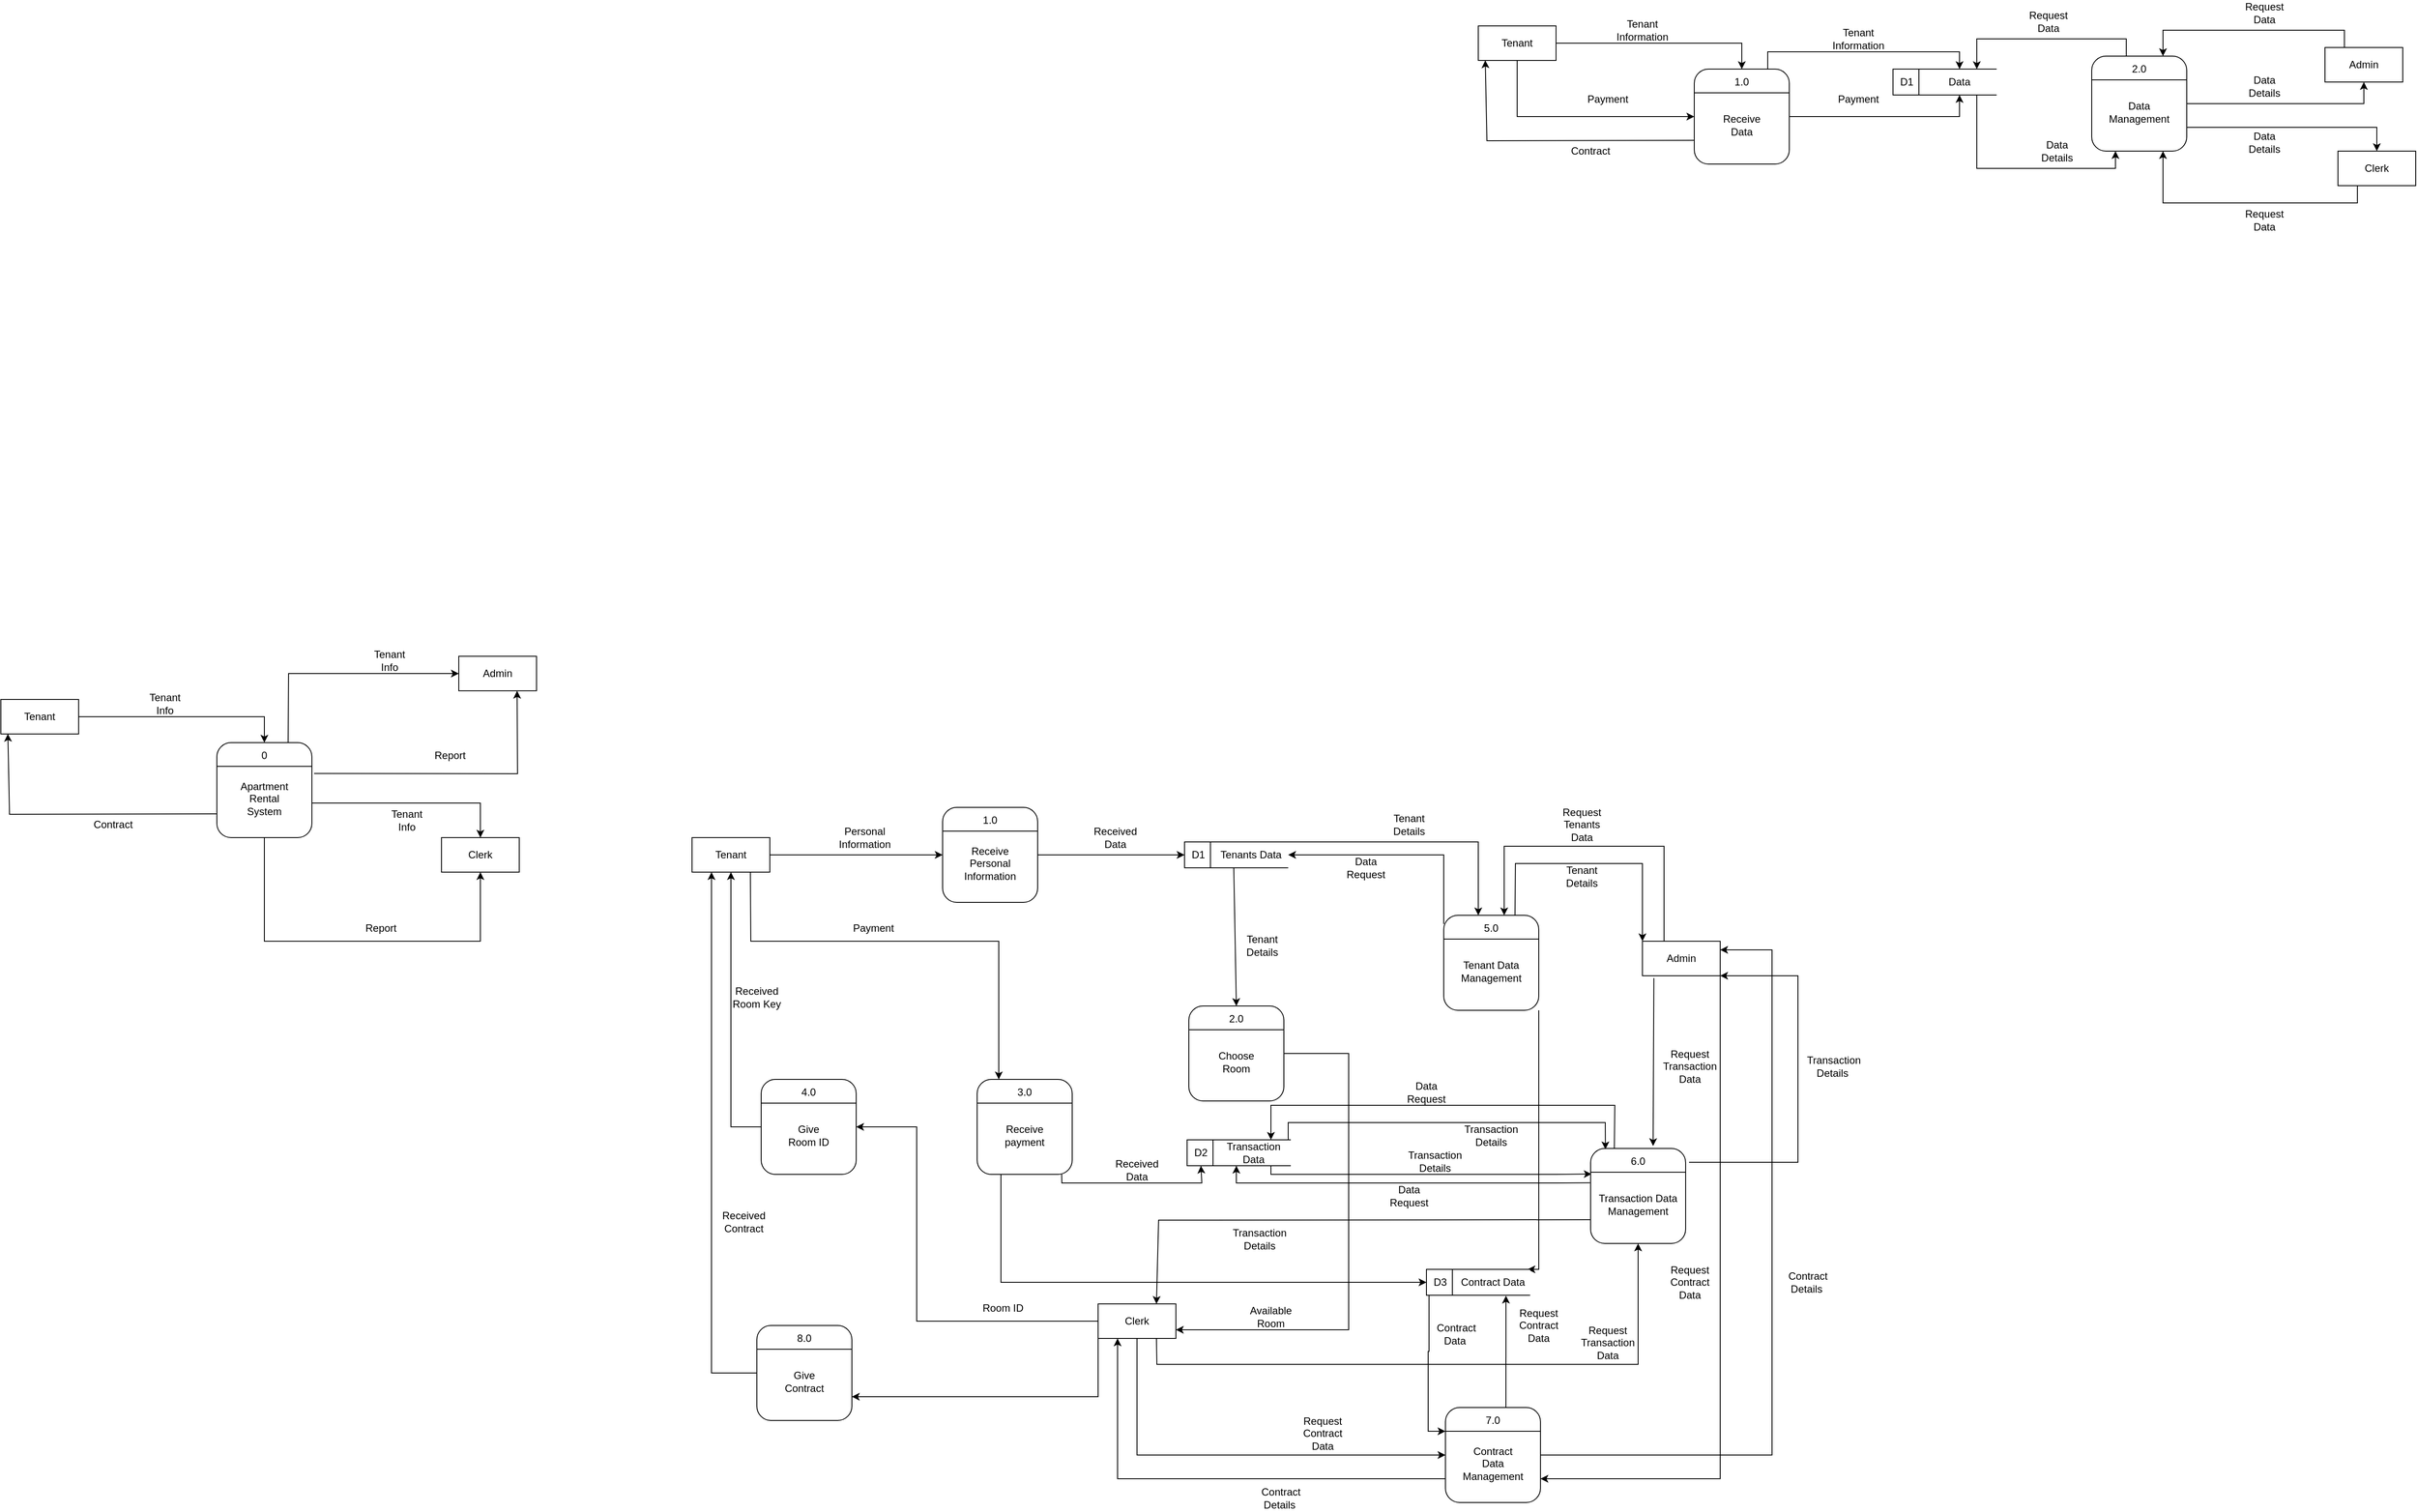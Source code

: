 <mxfile version="24.4.4" type="github">
  <diagram name="Page-1" id="6rtzGgmO1tUjo8vaw5kd">
    <mxGraphModel dx="1173" dy="1713" grid="1" gridSize="10" guides="1" tooltips="1" connect="1" arrows="1" fold="1" page="1" pageScale="1" pageWidth="850" pageHeight="1100" math="0" shadow="0">
      <root>
        <mxCell id="0" />
        <mxCell id="1" parent="0" />
        <mxCell id="6cH2EJembwBuiCUfPoCa-1" value="" style="rounded=1;whiteSpace=wrap;html=1;" parent="1" vertex="1">
          <mxGeometry x="310" y="330" width="110" height="110" as="geometry" />
        </mxCell>
        <mxCell id="6cH2EJembwBuiCUfPoCa-2" value="" style="endArrow=none;html=1;rounded=0;entryX=1;entryY=0.25;entryDx=0;entryDy=0;exitX=0;exitY=0.25;exitDx=0;exitDy=0;" parent="1" source="6cH2EJembwBuiCUfPoCa-1" target="6cH2EJembwBuiCUfPoCa-1" edge="1">
          <mxGeometry width="50" height="50" relative="1" as="geometry">
            <mxPoint x="330" y="390" as="sourcePoint" />
            <mxPoint x="380" y="340" as="targetPoint" />
          </mxGeometry>
        </mxCell>
        <mxCell id="6cH2EJembwBuiCUfPoCa-3" value="0" style="text;html=1;align=center;verticalAlign=middle;whiteSpace=wrap;rounded=0;" parent="1" vertex="1">
          <mxGeometry x="335" y="330" width="60" height="30" as="geometry" />
        </mxCell>
        <mxCell id="6cH2EJembwBuiCUfPoCa-4" value="Apartment Rental System" style="text;html=1;align=center;verticalAlign=middle;whiteSpace=wrap;rounded=0;" parent="1" vertex="1">
          <mxGeometry x="335" y="380" width="60" height="30" as="geometry" />
        </mxCell>
        <mxCell id="6cH2EJembwBuiCUfPoCa-5" value="" style="rounded=0;whiteSpace=wrap;html=1;" parent="1" vertex="1">
          <mxGeometry x="60" y="280" width="90" height="40" as="geometry" />
        </mxCell>
        <mxCell id="6cH2EJembwBuiCUfPoCa-6" value="Tenant" style="text;html=1;align=center;verticalAlign=middle;whiteSpace=wrap;rounded=0;" parent="1" vertex="1">
          <mxGeometry x="75" y="285" width="60" height="30" as="geometry" />
        </mxCell>
        <mxCell id="6cH2EJembwBuiCUfPoCa-8" value="" style="rounded=0;whiteSpace=wrap;html=1;" parent="1" vertex="1">
          <mxGeometry x="570" y="440" width="90" height="40" as="geometry" />
        </mxCell>
        <mxCell id="6cH2EJembwBuiCUfPoCa-9" value="Clerk" style="text;html=1;align=center;verticalAlign=middle;whiteSpace=wrap;rounded=0;" parent="1" vertex="1">
          <mxGeometry x="585" y="445" width="60" height="30" as="geometry" />
        </mxCell>
        <mxCell id="6cH2EJembwBuiCUfPoCa-10" value="" style="endArrow=classic;html=1;rounded=0;entryX=0.5;entryY=0;entryDx=0;entryDy=0;exitX=1;exitY=0.5;exitDx=0;exitDy=0;" parent="1" source="6cH2EJembwBuiCUfPoCa-5" target="6cH2EJembwBuiCUfPoCa-3" edge="1">
          <mxGeometry width="50" height="50" relative="1" as="geometry">
            <mxPoint x="210" y="325" as="sourcePoint" />
            <mxPoint x="260" y="275" as="targetPoint" />
            <Array as="points">
              <mxPoint x="365" y="300" />
            </Array>
          </mxGeometry>
        </mxCell>
        <mxCell id="6cH2EJembwBuiCUfPoCa-11" value="Tenant Info" style="text;html=1;align=center;verticalAlign=middle;whiteSpace=wrap;rounded=0;" parent="1" vertex="1">
          <mxGeometry x="220" y="270" width="60" height="30" as="geometry" />
        </mxCell>
        <mxCell id="6cH2EJembwBuiCUfPoCa-12" value="" style="endArrow=classic;html=1;rounded=0;entryX=0.5;entryY=0;entryDx=0;entryDy=0;exitX=1;exitY=0.5;exitDx=0;exitDy=0;" parent="1" target="6cH2EJembwBuiCUfPoCa-8" edge="1">
          <mxGeometry width="50" height="50" relative="1" as="geometry">
            <mxPoint x="420" y="400" as="sourcePoint" />
            <mxPoint x="635" y="430" as="targetPoint" />
            <Array as="points">
              <mxPoint x="615" y="400" />
            </Array>
          </mxGeometry>
        </mxCell>
        <mxCell id="6cH2EJembwBuiCUfPoCa-13" value="Tenant Info" style="text;html=1;align=center;verticalAlign=middle;whiteSpace=wrap;rounded=0;" parent="1" vertex="1">
          <mxGeometry x="500" y="405" width="60" height="30" as="geometry" />
        </mxCell>
        <mxCell id="6cH2EJembwBuiCUfPoCa-16" value="" style="endArrow=classic;html=1;rounded=0;entryX=0.5;entryY=1;entryDx=0;entryDy=0;exitX=0.5;exitY=1;exitDx=0;exitDy=0;" parent="1" source="6cH2EJembwBuiCUfPoCa-1" target="6cH2EJembwBuiCUfPoCa-8" edge="1">
          <mxGeometry width="50" height="50" relative="1" as="geometry">
            <mxPoint x="410" y="500" as="sourcePoint" />
            <mxPoint x="460" y="450" as="targetPoint" />
            <Array as="points">
              <mxPoint x="365" y="560" />
              <mxPoint x="615" y="560" />
            </Array>
          </mxGeometry>
        </mxCell>
        <mxCell id="6cH2EJembwBuiCUfPoCa-17" value="Report" style="text;html=1;align=center;verticalAlign=middle;whiteSpace=wrap;rounded=0;" parent="1" vertex="1">
          <mxGeometry x="470" y="530" width="60" height="30" as="geometry" />
        </mxCell>
        <mxCell id="6cH2EJembwBuiCUfPoCa-20" value="" style="endArrow=classic;html=1;rounded=0;entryX=0.09;entryY=0.997;entryDx=0;entryDy=0;entryPerimeter=0;exitX=0;exitY=0.75;exitDx=0;exitDy=0;" parent="1" source="6cH2EJembwBuiCUfPoCa-1" target="6cH2EJembwBuiCUfPoCa-5" edge="1">
          <mxGeometry width="50" height="50" relative="1" as="geometry">
            <mxPoint x="225" y="490" as="sourcePoint" />
            <mxPoint x="275" y="440" as="targetPoint" />
            <Array as="points">
              <mxPoint x="70" y="413" />
            </Array>
          </mxGeometry>
        </mxCell>
        <mxCell id="6cH2EJembwBuiCUfPoCa-22" value="" style="rounded=1;whiteSpace=wrap;html=1;" parent="1" vertex="1">
          <mxGeometry x="1150" y="405" width="110" height="110" as="geometry" />
        </mxCell>
        <mxCell id="6cH2EJembwBuiCUfPoCa-23" value="" style="endArrow=none;html=1;rounded=0;entryX=1;entryY=0.25;entryDx=0;entryDy=0;exitX=0;exitY=0.25;exitDx=0;exitDy=0;" parent="1" source="6cH2EJembwBuiCUfPoCa-22" target="6cH2EJembwBuiCUfPoCa-22" edge="1">
          <mxGeometry width="50" height="50" relative="1" as="geometry">
            <mxPoint x="1170" y="465" as="sourcePoint" />
            <mxPoint x="1220" y="415" as="targetPoint" />
          </mxGeometry>
        </mxCell>
        <mxCell id="6cH2EJembwBuiCUfPoCa-24" value="1.0" style="text;html=1;align=center;verticalAlign=middle;whiteSpace=wrap;rounded=0;" parent="1" vertex="1">
          <mxGeometry x="1175" y="405" width="60" height="30" as="geometry" />
        </mxCell>
        <mxCell id="6cH2EJembwBuiCUfPoCa-25" value="Receive Personal Information" style="text;html=1;align=center;verticalAlign=middle;whiteSpace=wrap;rounded=0;" parent="1" vertex="1">
          <mxGeometry x="1175" y="455" width="60" height="30" as="geometry" />
        </mxCell>
        <mxCell id="6cH2EJembwBuiCUfPoCa-26" value="" style="rounded=0;whiteSpace=wrap;html=1;" parent="1" vertex="1">
          <mxGeometry x="860" y="440" width="90" height="40" as="geometry" />
        </mxCell>
        <mxCell id="6cH2EJembwBuiCUfPoCa-27" value="Tenant" style="text;html=1;align=center;verticalAlign=middle;whiteSpace=wrap;rounded=0;" parent="1" vertex="1">
          <mxGeometry x="875" y="445" width="60" height="30" as="geometry" />
        </mxCell>
        <mxCell id="6cH2EJembwBuiCUfPoCa-28" value="" style="endArrow=classic;html=1;rounded=0;exitX=1;exitY=0.5;exitDx=0;exitDy=0;entryX=0;entryY=0.5;entryDx=0;entryDy=0;" parent="1" source="6cH2EJembwBuiCUfPoCa-26" target="6cH2EJembwBuiCUfPoCa-22" edge="1">
          <mxGeometry width="50" height="50" relative="1" as="geometry">
            <mxPoint x="1000" y="500" as="sourcePoint" />
            <mxPoint x="1050" y="450" as="targetPoint" />
            <Array as="points">
              <mxPoint x="1040" y="460" />
            </Array>
          </mxGeometry>
        </mxCell>
        <mxCell id="6cH2EJembwBuiCUfPoCa-29" value="Personal Information" style="text;html=1;align=center;verticalAlign=middle;whiteSpace=wrap;rounded=0;" parent="1" vertex="1">
          <mxGeometry x="1030" y="425" width="60" height="30" as="geometry" />
        </mxCell>
        <mxCell id="6cH2EJembwBuiCUfPoCa-30" value="" style="html=1;dashed=0;whiteSpace=wrap;shape=mxgraph.dfd.dataStoreID;align=left;spacingLeft=3;points=[[0,0],[0.5,0],[1,0],[0,0.5],[1,0.5],[0,1],[0.5,1],[1,1]];" parent="1" vertex="1">
          <mxGeometry x="1430" y="445" width="120" height="30" as="geometry" />
        </mxCell>
        <mxCell id="6cH2EJembwBuiCUfPoCa-31" value="Tenants Data" style="text;html=1;align=center;verticalAlign=middle;whiteSpace=wrap;rounded=0;" parent="1" vertex="1">
          <mxGeometry x="1467" y="445" width="80" height="30" as="geometry" />
        </mxCell>
        <mxCell id="6cH2EJembwBuiCUfPoCa-32" value="D1" style="text;html=1;align=center;verticalAlign=middle;whiteSpace=wrap;rounded=0;" parent="1" vertex="1">
          <mxGeometry x="1433" y="445" width="26" height="30" as="geometry" />
        </mxCell>
        <mxCell id="6cH2EJembwBuiCUfPoCa-35" value="" style="endArrow=classic;html=1;rounded=0;exitX=1;exitY=0.5;exitDx=0;exitDy=0;entryX=0;entryY=0.5;entryDx=0;entryDy=0;" parent="1" source="6cH2EJembwBuiCUfPoCa-22" target="6cH2EJembwBuiCUfPoCa-30" edge="1">
          <mxGeometry width="50" height="50" relative="1" as="geometry">
            <mxPoint x="1275" y="480" as="sourcePoint" />
            <mxPoint x="1325" y="430" as="targetPoint" />
          </mxGeometry>
        </mxCell>
        <mxCell id="6cH2EJembwBuiCUfPoCa-38" value="" style="rounded=1;whiteSpace=wrap;html=1;" parent="1" vertex="1">
          <mxGeometry x="1435" y="635" width="110" height="110" as="geometry" />
        </mxCell>
        <mxCell id="6cH2EJembwBuiCUfPoCa-39" value="" style="endArrow=none;html=1;rounded=0;entryX=1;entryY=0.25;entryDx=0;entryDy=0;exitX=0;exitY=0.25;exitDx=0;exitDy=0;" parent="1" source="6cH2EJembwBuiCUfPoCa-38" target="6cH2EJembwBuiCUfPoCa-38" edge="1">
          <mxGeometry width="50" height="50" relative="1" as="geometry">
            <mxPoint x="1455" y="695" as="sourcePoint" />
            <mxPoint x="1505" y="645" as="targetPoint" />
          </mxGeometry>
        </mxCell>
        <mxCell id="6cH2EJembwBuiCUfPoCa-40" value="2.0" style="text;html=1;align=center;verticalAlign=middle;whiteSpace=wrap;rounded=0;" parent="1" vertex="1">
          <mxGeometry x="1460" y="635" width="60" height="30" as="geometry" />
        </mxCell>
        <mxCell id="6cH2EJembwBuiCUfPoCa-41" value="Choose Room" style="text;html=1;align=center;verticalAlign=middle;whiteSpace=wrap;rounded=0;" parent="1" vertex="1">
          <mxGeometry x="1460" y="685" width="60" height="30" as="geometry" />
        </mxCell>
        <mxCell id="6cH2EJembwBuiCUfPoCa-43" value="" style="endArrow=classic;html=1;rounded=0;entryX=0.5;entryY=0;entryDx=0;entryDy=0;exitX=0.25;exitY=1;exitDx=0;exitDy=0;" parent="1" source="6cH2EJembwBuiCUfPoCa-31" target="6cH2EJembwBuiCUfPoCa-40" edge="1">
          <mxGeometry width="50" height="50" relative="1" as="geometry">
            <mxPoint x="1482" y="550" as="sourcePoint" />
            <mxPoint x="1532" y="500" as="targetPoint" />
          </mxGeometry>
        </mxCell>
        <mxCell id="wVRTZd8b3uKqGKiTQsdw-4" style="edgeStyle=orthogonalEdgeStyle;rounded=0;orthogonalLoop=1;jettySize=auto;html=1;exitX=0.25;exitY=1;exitDx=0;exitDy=0;entryX=0;entryY=0.5;entryDx=0;entryDy=0;" edge="1" parent="1" source="6cH2EJembwBuiCUfPoCa-44" target="wVRTZd8b3uKqGKiTQsdw-1">
          <mxGeometry relative="1" as="geometry" />
        </mxCell>
        <mxCell id="6cH2EJembwBuiCUfPoCa-44" value="" style="rounded=1;whiteSpace=wrap;html=1;" parent="1" vertex="1">
          <mxGeometry x="1190" y="720" width="110" height="110" as="geometry" />
        </mxCell>
        <mxCell id="6cH2EJembwBuiCUfPoCa-45" value="" style="endArrow=none;html=1;rounded=0;entryX=1;entryY=0.25;entryDx=0;entryDy=0;exitX=0;exitY=0.25;exitDx=0;exitDy=0;" parent="1" source="6cH2EJembwBuiCUfPoCa-44" target="6cH2EJembwBuiCUfPoCa-44" edge="1">
          <mxGeometry width="50" height="50" relative="1" as="geometry">
            <mxPoint x="1210" y="780" as="sourcePoint" />
            <mxPoint x="1260" y="730" as="targetPoint" />
          </mxGeometry>
        </mxCell>
        <mxCell id="6cH2EJembwBuiCUfPoCa-46" value="3.0" style="text;html=1;align=center;verticalAlign=middle;whiteSpace=wrap;rounded=0;" parent="1" vertex="1">
          <mxGeometry x="1215" y="720" width="60" height="30" as="geometry" />
        </mxCell>
        <mxCell id="6cH2EJembwBuiCUfPoCa-47" value="Receive payment" style="text;html=1;align=center;verticalAlign=middle;whiteSpace=wrap;rounded=0;" parent="1" vertex="1">
          <mxGeometry x="1215" y="770" width="60" height="30" as="geometry" />
        </mxCell>
        <mxCell id="6cH2EJembwBuiCUfPoCa-48" value="" style="html=1;dashed=0;whiteSpace=wrap;shape=mxgraph.dfd.dataStoreID;align=left;spacingLeft=3;points=[[0,0],[0.5,0],[1,0],[0,0.5],[1,0.5],[0,1],[0.5,1],[1,1]];" parent="1" vertex="1">
          <mxGeometry x="1433" y="790" width="120" height="30" as="geometry" />
        </mxCell>
        <mxCell id="6cH2EJembwBuiCUfPoCa-49" value="Transaction Data" style="text;html=1;align=center;verticalAlign=middle;whiteSpace=wrap;rounded=0;" parent="1" vertex="1">
          <mxGeometry x="1470" y="790" width="80" height="30" as="geometry" />
        </mxCell>
        <mxCell id="6cH2EJembwBuiCUfPoCa-50" value="D2" style="text;html=1;align=center;verticalAlign=middle;whiteSpace=wrap;rounded=0;" parent="1" vertex="1">
          <mxGeometry x="1436" y="790" width="26" height="30" as="geometry" />
        </mxCell>
        <mxCell id="6cH2EJembwBuiCUfPoCa-51" value="" style="endArrow=classic;html=1;rounded=0;entryX=0.5;entryY=1;entryDx=0;entryDy=0;exitX=0.889;exitY=0.998;exitDx=0;exitDy=0;exitPerimeter=0;" parent="1" source="6cH2EJembwBuiCUfPoCa-44" target="6cH2EJembwBuiCUfPoCa-50" edge="1">
          <mxGeometry width="50" height="50" relative="1" as="geometry">
            <mxPoint x="1300" y="790" as="sourcePoint" />
            <mxPoint x="1380" y="780" as="targetPoint" />
            <Array as="points">
              <mxPoint x="1288" y="840" />
              <mxPoint x="1360" y="840" />
              <mxPoint x="1420" y="840" />
              <mxPoint x="1450" y="840" />
            </Array>
          </mxGeometry>
        </mxCell>
        <mxCell id="6cH2EJembwBuiCUfPoCa-53" value="" style="rounded=1;whiteSpace=wrap;html=1;" parent="1" vertex="1">
          <mxGeometry x="940" y="720" width="110" height="110" as="geometry" />
        </mxCell>
        <mxCell id="6cH2EJembwBuiCUfPoCa-54" value="" style="endArrow=none;html=1;rounded=0;entryX=1;entryY=0.25;entryDx=0;entryDy=0;exitX=0;exitY=0.25;exitDx=0;exitDy=0;" parent="1" source="6cH2EJembwBuiCUfPoCa-53" target="6cH2EJembwBuiCUfPoCa-53" edge="1">
          <mxGeometry width="50" height="50" relative="1" as="geometry">
            <mxPoint x="960" y="780" as="sourcePoint" />
            <mxPoint x="1010" y="730" as="targetPoint" />
          </mxGeometry>
        </mxCell>
        <mxCell id="6cH2EJembwBuiCUfPoCa-55" value="4.0" style="text;html=1;align=center;verticalAlign=middle;whiteSpace=wrap;rounded=0;" parent="1" vertex="1">
          <mxGeometry x="965" y="720" width="60" height="30" as="geometry" />
        </mxCell>
        <mxCell id="6cH2EJembwBuiCUfPoCa-56" value="Give Room ID" style="text;html=1;align=center;verticalAlign=middle;whiteSpace=wrap;rounded=0;" parent="1" vertex="1">
          <mxGeometry x="965" y="770" width="60" height="30" as="geometry" />
        </mxCell>
        <mxCell id="6cH2EJembwBuiCUfPoCa-57" value="" style="endArrow=classic;html=1;rounded=0;entryX=1;entryY=0.5;entryDx=0;entryDy=0;exitX=0;exitY=0.5;exitDx=0;exitDy=0;" parent="1" source="h7MDMUsmBhHF7FosyJjk-13" target="6cH2EJembwBuiCUfPoCa-53" edge="1">
          <mxGeometry width="50" height="50" relative="1" as="geometry">
            <mxPoint x="1110" y="820" as="sourcePoint" />
            <mxPoint x="1160" y="770" as="targetPoint" />
            <Array as="points">
              <mxPoint x="1120" y="1000" />
              <mxPoint x="1120" y="775" />
            </Array>
          </mxGeometry>
        </mxCell>
        <mxCell id="h7MDMUsmBhHF7FosyJjk-1" value="Received Data" style="text;html=1;align=center;verticalAlign=middle;whiteSpace=wrap;rounded=0;" parent="1" vertex="1">
          <mxGeometry x="1345" y="810" width="60" height="30" as="geometry" />
        </mxCell>
        <mxCell id="h7MDMUsmBhHF7FosyJjk-2" value="Room ID" style="text;html=1;align=center;verticalAlign=middle;whiteSpace=wrap;rounded=0;" parent="1" vertex="1">
          <mxGeometry x="1190" y="970" width="60" height="30" as="geometry" />
        </mxCell>
        <mxCell id="h7MDMUsmBhHF7FosyJjk-4" value="" style="endArrow=classic;html=1;rounded=0;entryX=0.5;entryY=1;entryDx=0;entryDy=0;exitX=0;exitY=0.5;exitDx=0;exitDy=0;" parent="1" source="6cH2EJembwBuiCUfPoCa-53" target="6cH2EJembwBuiCUfPoCa-26" edge="1">
          <mxGeometry width="50" height="50" relative="1" as="geometry">
            <mxPoint x="1100" y="640" as="sourcePoint" />
            <mxPoint x="1150" y="590" as="targetPoint" />
            <Array as="points">
              <mxPoint x="905" y="775" />
            </Array>
          </mxGeometry>
        </mxCell>
        <mxCell id="h7MDMUsmBhHF7FosyJjk-5" value="Received Room Key" style="text;html=1;align=center;verticalAlign=middle;whiteSpace=wrap;rounded=0;" parent="1" vertex="1">
          <mxGeometry x="905" y="610" width="60" height="30" as="geometry" />
        </mxCell>
        <mxCell id="wVRTZd8b3uKqGKiTQsdw-22" style="edgeStyle=orthogonalEdgeStyle;rounded=0;orthogonalLoop=1;jettySize=auto;html=1;exitX=0.5;exitY=1;exitDx=0;exitDy=0;entryX=0;entryY=0.5;entryDx=0;entryDy=0;" edge="1" parent="1" source="h7MDMUsmBhHF7FosyJjk-13" target="wVRTZd8b3uKqGKiTQsdw-6">
          <mxGeometry relative="1" as="geometry">
            <mxPoint x="1420" y="1092.051" as="targetPoint" />
          </mxGeometry>
        </mxCell>
        <mxCell id="wVRTZd8b3uKqGKiTQsdw-23" style="edgeStyle=orthogonalEdgeStyle;rounded=0;orthogonalLoop=1;jettySize=auto;html=1;exitX=0;exitY=1;exitDx=0;exitDy=0;entryX=1;entryY=0.75;entryDx=0;entryDy=0;" edge="1" parent="1" source="h7MDMUsmBhHF7FosyJjk-13" target="wVRTZd8b3uKqGKiTQsdw-16">
          <mxGeometry relative="1" as="geometry" />
        </mxCell>
        <mxCell id="h7MDMUsmBhHF7FosyJjk-13" value="" style="rounded=0;whiteSpace=wrap;html=1;" parent="1" vertex="1">
          <mxGeometry x="1330" y="980" width="90" height="40" as="geometry" />
        </mxCell>
        <mxCell id="h7MDMUsmBhHF7FosyJjk-14" value="Clerk" style="text;html=1;align=center;verticalAlign=middle;whiteSpace=wrap;rounded=0;" parent="1" vertex="1">
          <mxGeometry x="1345" y="985" width="60" height="30" as="geometry" />
        </mxCell>
        <mxCell id="h7MDMUsmBhHF7FosyJjk-15" value="" style="endArrow=classic;html=1;rounded=0;entryX=0;entryY=0;entryDx=0;entryDy=0;exitX=0.75;exitY=1;exitDx=0;exitDy=0;" parent="1" source="6cH2EJembwBuiCUfPoCa-26" target="6cH2EJembwBuiCUfPoCa-46" edge="1">
          <mxGeometry width="50" height="50" relative="1" as="geometry">
            <mxPoint x="1090" y="610" as="sourcePoint" />
            <mxPoint x="1140" y="560" as="targetPoint" />
            <Array as="points">
              <mxPoint x="928" y="560" />
              <mxPoint x="1215" y="560" />
            </Array>
          </mxGeometry>
        </mxCell>
        <mxCell id="h7MDMUsmBhHF7FosyJjk-16" value="Payment" style="text;html=1;align=center;verticalAlign=middle;whiteSpace=wrap;rounded=0;" parent="1" vertex="1">
          <mxGeometry x="1040" y="530" width="60" height="30" as="geometry" />
        </mxCell>
        <mxCell id="h7MDMUsmBhHF7FosyJjk-19" value="" style="endArrow=classic;html=1;rounded=0;entryX=1;entryY=0.75;entryDx=0;entryDy=0;exitX=1;exitY=0.5;exitDx=0;exitDy=0;" parent="1" source="6cH2EJembwBuiCUfPoCa-38" target="h7MDMUsmBhHF7FosyJjk-13" edge="1">
          <mxGeometry width="50" height="50" relative="1" as="geometry">
            <mxPoint x="1570" y="720" as="sourcePoint" />
            <mxPoint x="1620" y="670" as="targetPoint" />
            <Array as="points">
              <mxPoint x="1620" y="690" />
              <mxPoint x="1620" y="950" />
              <mxPoint x="1620" y="1010" />
            </Array>
          </mxGeometry>
        </mxCell>
        <mxCell id="h7MDMUsmBhHF7FosyJjk-20" value="Available Room" style="text;html=1;align=center;verticalAlign=middle;whiteSpace=wrap;rounded=0;" parent="1" vertex="1">
          <mxGeometry x="1500" y="980" width="60" height="30" as="geometry" />
        </mxCell>
        <mxCell id="h7MDMUsmBhHF7FosyJjk-21" value="" style="rounded=0;whiteSpace=wrap;html=1;" parent="1" vertex="1">
          <mxGeometry x="590" y="230" width="90" height="40" as="geometry" />
        </mxCell>
        <mxCell id="h7MDMUsmBhHF7FosyJjk-22" value="Admin" style="text;html=1;align=center;verticalAlign=middle;whiteSpace=wrap;rounded=0;" parent="1" vertex="1">
          <mxGeometry x="605" y="235" width="60" height="30" as="geometry" />
        </mxCell>
        <mxCell id="h7MDMUsmBhHF7FosyJjk-23" value="" style="endArrow=classic;html=1;rounded=0;exitX=1.023;exitY=0.325;exitDx=0;exitDy=0;exitPerimeter=0;entryX=0.75;entryY=1;entryDx=0;entryDy=0;" parent="1" source="6cH2EJembwBuiCUfPoCa-1" target="h7MDMUsmBhHF7FosyJjk-21" edge="1">
          <mxGeometry width="50" height="50" relative="1" as="geometry">
            <mxPoint x="510" y="360" as="sourcePoint" />
            <mxPoint x="560" y="310" as="targetPoint" />
            <Array as="points">
              <mxPoint x="658" y="366" />
            </Array>
          </mxGeometry>
        </mxCell>
        <mxCell id="h7MDMUsmBhHF7FosyJjk-24" value="Report" style="text;html=1;align=center;verticalAlign=middle;whiteSpace=wrap;rounded=0;" parent="1" vertex="1">
          <mxGeometry x="550" y="330" width="60" height="30" as="geometry" />
        </mxCell>
        <mxCell id="h7MDMUsmBhHF7FosyJjk-25" value="" style="endArrow=classic;html=1;rounded=0;exitX=0.75;exitY=0;exitDx=0;exitDy=0;entryX=0;entryY=0.5;entryDx=0;entryDy=0;" parent="1" source="6cH2EJembwBuiCUfPoCa-1" target="h7MDMUsmBhHF7FosyJjk-21" edge="1">
          <mxGeometry width="50" height="50" relative="1" as="geometry">
            <mxPoint x="440" y="310" as="sourcePoint" />
            <mxPoint x="490" y="260" as="targetPoint" />
            <Array as="points">
              <mxPoint x="393" y="250" />
            </Array>
          </mxGeometry>
        </mxCell>
        <mxCell id="h7MDMUsmBhHF7FosyJjk-26" value="Tenant Info" style="text;html=1;align=center;verticalAlign=middle;whiteSpace=wrap;rounded=0;" parent="1" vertex="1">
          <mxGeometry x="480" y="220" width="60" height="30" as="geometry" />
        </mxCell>
        <mxCell id="wVRTZd8b3uKqGKiTQsdw-13" style="edgeStyle=orthogonalEdgeStyle;rounded=0;orthogonalLoop=1;jettySize=auto;html=1;exitX=1;exitY=1;exitDx=0;exitDy=0;entryX=1;entryY=0.75;entryDx=0;entryDy=0;" edge="1" parent="1" source="h7MDMUsmBhHF7FosyJjk-27" target="wVRTZd8b3uKqGKiTQsdw-6">
          <mxGeometry relative="1" as="geometry" />
        </mxCell>
        <mxCell id="h7MDMUsmBhHF7FosyJjk-27" value="" style="rounded=0;whiteSpace=wrap;html=1;" parent="1" vertex="1">
          <mxGeometry x="1960" y="560" width="90" height="40" as="geometry" />
        </mxCell>
        <mxCell id="h7MDMUsmBhHF7FosyJjk-28" value="Admin" style="text;html=1;align=center;verticalAlign=middle;whiteSpace=wrap;rounded=0;" parent="1" vertex="1">
          <mxGeometry x="1975" y="565" width="60" height="30" as="geometry" />
        </mxCell>
        <mxCell id="wVRTZd8b3uKqGKiTQsdw-5" style="edgeStyle=orthogonalEdgeStyle;rounded=0;orthogonalLoop=1;jettySize=auto;html=1;exitX=1;exitY=1;exitDx=0;exitDy=0;entryX=1;entryY=0;entryDx=0;entryDy=0;" edge="1" parent="1" source="h7MDMUsmBhHF7FosyJjk-33" target="wVRTZd8b3uKqGKiTQsdw-2">
          <mxGeometry relative="1" as="geometry">
            <Array as="points">
              <mxPoint x="1840" y="940" />
            </Array>
          </mxGeometry>
        </mxCell>
        <mxCell id="h7MDMUsmBhHF7FosyJjk-33" value="" style="rounded=1;whiteSpace=wrap;html=1;" parent="1" vertex="1">
          <mxGeometry x="1730" y="530" width="110" height="110" as="geometry" />
        </mxCell>
        <mxCell id="h7MDMUsmBhHF7FosyJjk-34" value="" style="endArrow=none;html=1;rounded=0;entryX=1;entryY=0.25;entryDx=0;entryDy=0;exitX=0;exitY=0.25;exitDx=0;exitDy=0;elbow=vertical;" parent="1" source="h7MDMUsmBhHF7FosyJjk-33" target="h7MDMUsmBhHF7FosyJjk-33" edge="1">
          <mxGeometry width="50" height="50" relative="1" as="geometry">
            <mxPoint x="1750" y="590" as="sourcePoint" />
            <mxPoint x="1800" y="540" as="targetPoint" />
          </mxGeometry>
        </mxCell>
        <mxCell id="h7MDMUsmBhHF7FosyJjk-35" value="5.0" style="text;html=1;align=center;verticalAlign=middle;whiteSpace=wrap;rounded=0;" parent="1" vertex="1">
          <mxGeometry x="1755" y="530" width="60" height="30" as="geometry" />
        </mxCell>
        <mxCell id="h7MDMUsmBhHF7FosyJjk-36" value="Tenant Data Management" style="text;html=1;align=center;verticalAlign=middle;whiteSpace=wrap;rounded=0;" parent="1" vertex="1">
          <mxGeometry x="1755" y="580" width="60" height="30" as="geometry" />
        </mxCell>
        <mxCell id="h7MDMUsmBhHF7FosyJjk-38" value="Received&lt;div&gt;Data&lt;/div&gt;" style="text;html=1;align=center;verticalAlign=middle;whiteSpace=wrap;rounded=0;" parent="1" vertex="1">
          <mxGeometry x="1320" y="425" width="60" height="30" as="geometry" />
        </mxCell>
        <mxCell id="h7MDMUsmBhHF7FosyJjk-39" value="" style="endArrow=classic;html=1;rounded=0;entryX=0.789;entryY=-0.094;entryDx=0;entryDy=0;exitX=0.147;exitY=1.069;exitDx=0;exitDy=0;exitPerimeter=0;entryPerimeter=0;" parent="1" source="h7MDMUsmBhHF7FosyJjk-27" target="h7MDMUsmBhHF7FosyJjk-59" edge="1">
          <mxGeometry width="50" height="50" relative="1" as="geometry">
            <mxPoint x="1440" y="360" as="sourcePoint" />
            <mxPoint x="1490" y="310" as="targetPoint" />
          </mxGeometry>
        </mxCell>
        <mxCell id="h7MDMUsmBhHF7FosyJjk-41" value="Request Transaction Data" style="text;html=1;align=center;verticalAlign=middle;whiteSpace=wrap;rounded=0;" parent="1" vertex="1">
          <mxGeometry x="1985" y="690" width="60" height="30" as="geometry" />
        </mxCell>
        <mxCell id="h7MDMUsmBhHF7FosyJjk-42" value="" style="endArrow=classic;html=1;rounded=0;entryX=0.011;entryY=0.269;entryDx=0;entryDy=0;exitX=0.75;exitY=1;exitDx=0;exitDy=0;entryPerimeter=0;" parent="1" source="6cH2EJembwBuiCUfPoCa-49" target="h7MDMUsmBhHF7FosyJjk-57" edge="1">
          <mxGeometry width="50" height="50" relative="1" as="geometry">
            <mxPoint x="1730" y="830" as="sourcePoint" />
            <mxPoint x="1780" y="780" as="targetPoint" />
            <Array as="points">
              <mxPoint x="1530" y="830" />
              <mxPoint x="1820" y="830" />
              <mxPoint x="1860" y="830" />
            </Array>
          </mxGeometry>
        </mxCell>
        <mxCell id="h7MDMUsmBhHF7FosyJjk-43" value="Transaction Details" style="text;html=1;align=center;verticalAlign=middle;whiteSpace=wrap;rounded=0;" parent="1" vertex="1">
          <mxGeometry x="1690" y="800" width="60" height="30" as="geometry" />
        </mxCell>
        <mxCell id="h7MDMUsmBhHF7FosyJjk-45" value="Data Request" style="text;html=1;align=center;verticalAlign=middle;whiteSpace=wrap;rounded=0;" parent="1" vertex="1">
          <mxGeometry x="1660" y="840" width="60" height="30" as="geometry" />
        </mxCell>
        <mxCell id="h7MDMUsmBhHF7FosyJjk-46" value="" style="endArrow=classic;html=1;rounded=0;exitX=1;exitY=0;exitDx=0;exitDy=0;entryX=0.25;entryY=0;entryDx=0;entryDy=0;" parent="1" source="6cH2EJembwBuiCUfPoCa-31" target="h7MDMUsmBhHF7FosyJjk-35" edge="1">
          <mxGeometry width="50" height="50" relative="1" as="geometry">
            <mxPoint x="1630" y="470" as="sourcePoint" />
            <mxPoint x="1680" y="420" as="targetPoint" />
            <Array as="points">
              <mxPoint x="1770" y="445" />
            </Array>
          </mxGeometry>
        </mxCell>
        <mxCell id="h7MDMUsmBhHF7FosyJjk-47" value="" style="endArrow=classic;html=1;rounded=0;entryX=1;entryY=0.5;entryDx=0;entryDy=0;" parent="1" target="6cH2EJembwBuiCUfPoCa-30" edge="1">
          <mxGeometry width="50" height="50" relative="1" as="geometry">
            <mxPoint x="1730" y="540" as="sourcePoint" />
            <mxPoint x="1710" y="540" as="targetPoint" />
            <Array as="points">
              <mxPoint x="1730" y="460" />
            </Array>
          </mxGeometry>
        </mxCell>
        <mxCell id="h7MDMUsmBhHF7FosyJjk-48" value="" style="endArrow=classic;html=1;rounded=0;entryX=0.75;entryY=0;entryDx=0;entryDy=0;" parent="1" target="h7MDMUsmBhHF7FosyJjk-35" edge="1">
          <mxGeometry width="50" height="50" relative="1" as="geometry">
            <mxPoint x="1985" y="560" as="sourcePoint" />
            <mxPoint x="2035" y="510" as="targetPoint" />
            <Array as="points">
              <mxPoint x="1985" y="450" />
              <mxPoint x="1800" y="450" />
            </Array>
          </mxGeometry>
        </mxCell>
        <mxCell id="h7MDMUsmBhHF7FosyJjk-49" value="Request Tenants Data" style="text;html=1;align=center;verticalAlign=middle;whiteSpace=wrap;rounded=0;" parent="1" vertex="1">
          <mxGeometry x="1860" y="410" width="60" height="30" as="geometry" />
        </mxCell>
        <mxCell id="h7MDMUsmBhHF7FosyJjk-50" value="" style="endArrow=classic;html=1;rounded=0;exitX=0.75;exitY=0;exitDx=0;exitDy=0;entryX=0;entryY=0;entryDx=0;entryDy=0;" parent="1" source="h7MDMUsmBhHF7FosyJjk-33" target="h7MDMUsmBhHF7FosyJjk-27" edge="1">
          <mxGeometry width="50" height="50" relative="1" as="geometry">
            <mxPoint x="1880" y="520" as="sourcePoint" />
            <mxPoint x="1930" y="470" as="targetPoint" />
            <Array as="points">
              <mxPoint x="1813" y="470" />
              <mxPoint x="1960" y="470" />
            </Array>
          </mxGeometry>
        </mxCell>
        <mxCell id="h7MDMUsmBhHF7FosyJjk-51" value="Tenant Details" style="text;html=1;align=center;verticalAlign=middle;whiteSpace=wrap;rounded=0;" parent="1" vertex="1">
          <mxGeometry x="1860" y="470" width="60" height="30" as="geometry" />
        </mxCell>
        <mxCell id="h7MDMUsmBhHF7FosyJjk-52" value="Tenant Details" style="text;html=1;align=center;verticalAlign=middle;whiteSpace=wrap;rounded=0;" parent="1" vertex="1">
          <mxGeometry x="1660" y="410" width="60" height="30" as="geometry" />
        </mxCell>
        <mxCell id="h7MDMUsmBhHF7FosyJjk-53" value="Data Request" style="text;html=1;align=center;verticalAlign=middle;whiteSpace=wrap;rounded=0;" parent="1" vertex="1">
          <mxGeometry x="1610" y="460" width="60" height="30" as="geometry" />
        </mxCell>
        <mxCell id="h7MDMUsmBhHF7FosyJjk-55" value="" style="endArrow=classic;html=1;rounded=0;exitX=0.75;exitY=1;exitDx=0;exitDy=0;entryX=0.5;entryY=1;entryDx=0;entryDy=0;" parent="1" source="h7MDMUsmBhHF7FosyJjk-13" target="h7MDMUsmBhHF7FosyJjk-57" edge="1">
          <mxGeometry width="50" height="50" relative="1" as="geometry">
            <mxPoint x="1620" y="1065" as="sourcePoint" />
            <mxPoint x="1670" y="1015" as="targetPoint" />
            <Array as="points">
              <mxPoint x="1398" y="1050" />
              <mxPoint x="1955" y="1050" />
            </Array>
          </mxGeometry>
        </mxCell>
        <mxCell id="h7MDMUsmBhHF7FosyJjk-56" value="Request Transaction Data" style="text;html=1;align=center;verticalAlign=middle;whiteSpace=wrap;rounded=0;" parent="1" vertex="1">
          <mxGeometry x="1890" y="1010" width="60" height="30" as="geometry" />
        </mxCell>
        <mxCell id="h7MDMUsmBhHF7FosyJjk-57" value="" style="rounded=1;whiteSpace=wrap;html=1;" parent="1" vertex="1">
          <mxGeometry x="1900" y="800" width="110" height="110" as="geometry" />
        </mxCell>
        <mxCell id="h7MDMUsmBhHF7FosyJjk-58" value="" style="endArrow=none;html=1;rounded=0;entryX=1;entryY=0.25;entryDx=0;entryDy=0;exitX=0;exitY=0.25;exitDx=0;exitDy=0;elbow=vertical;" parent="1" source="h7MDMUsmBhHF7FosyJjk-57" target="h7MDMUsmBhHF7FosyJjk-57" edge="1">
          <mxGeometry width="50" height="50" relative="1" as="geometry">
            <mxPoint x="1920" y="860" as="sourcePoint" />
            <mxPoint x="1970" y="810" as="targetPoint" />
          </mxGeometry>
        </mxCell>
        <mxCell id="h7MDMUsmBhHF7FosyJjk-59" value="6.0" style="text;html=1;align=center;verticalAlign=middle;whiteSpace=wrap;rounded=0;" parent="1" vertex="1">
          <mxGeometry x="1925" y="800" width="60" height="30" as="geometry" />
        </mxCell>
        <mxCell id="h7MDMUsmBhHF7FosyJjk-60" value="Transaction&lt;span style=&quot;background-color: initial;&quot;&gt;&amp;nbsp;Data Management&lt;/span&gt;" style="text;html=1;align=center;verticalAlign=middle;whiteSpace=wrap;rounded=0;" parent="1" vertex="1">
          <mxGeometry x="1925" y="850" width="60" height="30" as="geometry" />
        </mxCell>
        <mxCell id="h7MDMUsmBhHF7FosyJjk-61" value="" style="endArrow=classic;html=1;rounded=0;exitX=-0.006;exitY=0.361;exitDx=0;exitDy=0;entryX=0.25;entryY=1;entryDx=0;entryDy=0;exitPerimeter=0;" parent="1" source="h7MDMUsmBhHF7FosyJjk-57" target="6cH2EJembwBuiCUfPoCa-49" edge="1">
          <mxGeometry width="50" height="50" relative="1" as="geometry">
            <mxPoint x="1830" y="840" as="sourcePoint" />
            <mxPoint x="1880" y="790" as="targetPoint" />
            <Array as="points">
              <mxPoint x="1860" y="840" />
              <mxPoint x="1810" y="840" />
              <mxPoint x="1490" y="840" />
            </Array>
          </mxGeometry>
        </mxCell>
        <mxCell id="h7MDMUsmBhHF7FosyJjk-62" value="" style="endArrow=classic;html=1;rounded=0;exitX=0;exitY=0.75;exitDx=0;exitDy=0;entryX=0.75;entryY=0;entryDx=0;entryDy=0;" parent="1" source="h7MDMUsmBhHF7FosyJjk-57" target="h7MDMUsmBhHF7FosyJjk-13" edge="1">
          <mxGeometry width="50" height="50" relative="1" as="geometry">
            <mxPoint x="1760" y="960" as="sourcePoint" />
            <mxPoint x="1810" y="910" as="targetPoint" />
            <Array as="points">
              <mxPoint x="1400" y="883" />
            </Array>
          </mxGeometry>
        </mxCell>
        <mxCell id="h7MDMUsmBhHF7FosyJjk-63" value="Transaction Details" style="text;html=1;align=center;verticalAlign=middle;whiteSpace=wrap;rounded=0;" parent="1" vertex="1">
          <mxGeometry x="1487" y="890" width="60" height="30" as="geometry" />
        </mxCell>
        <mxCell id="h7MDMUsmBhHF7FosyJjk-65" value="Tenant Details" style="text;html=1;align=center;verticalAlign=middle;whiteSpace=wrap;rounded=0;" parent="1" vertex="1">
          <mxGeometry x="1490" y="550" width="60" height="30" as="geometry" />
        </mxCell>
        <mxCell id="h7MDMUsmBhHF7FosyJjk-66" value="" style="endArrow=classic;html=1;rounded=0;exitX=0.25;exitY=0;exitDx=0;exitDy=0;entryX=0.75;entryY=0;entryDx=0;entryDy=0;" parent="1" source="h7MDMUsmBhHF7FosyJjk-57" target="6cH2EJembwBuiCUfPoCa-49" edge="1">
          <mxGeometry width="50" height="50" relative="1" as="geometry">
            <mxPoint x="1810" y="760" as="sourcePoint" />
            <mxPoint x="1860" y="710" as="targetPoint" />
            <Array as="points">
              <mxPoint x="1928" y="750" />
              <mxPoint x="1740" y="750" />
              <mxPoint x="1530" y="750" />
            </Array>
          </mxGeometry>
        </mxCell>
        <mxCell id="h7MDMUsmBhHF7FosyJjk-67" value="" style="endArrow=classic;html=1;rounded=0;entryX=0.156;entryY=0.009;entryDx=0;entryDy=0;entryPerimeter=0;" parent="1" target="h7MDMUsmBhHF7FosyJjk-57" edge="1">
          <mxGeometry width="50" height="50" relative="1" as="geometry">
            <mxPoint x="1550" y="790" as="sourcePoint" />
            <mxPoint x="1690" y="770" as="targetPoint" />
            <Array as="points">
              <mxPoint x="1550" y="770" />
              <mxPoint x="1740" y="770" />
              <mxPoint x="1917" y="770" />
            </Array>
          </mxGeometry>
        </mxCell>
        <mxCell id="h7MDMUsmBhHF7FosyJjk-68" value="Transaction Details" style="text;html=1;align=center;verticalAlign=middle;whiteSpace=wrap;rounded=0;" parent="1" vertex="1">
          <mxGeometry x="1755" y="770" width="60" height="30" as="geometry" />
        </mxCell>
        <mxCell id="h7MDMUsmBhHF7FosyJjk-69" value="Data Request" style="text;html=1;align=center;verticalAlign=middle;whiteSpace=wrap;rounded=0;" parent="1" vertex="1">
          <mxGeometry x="1680" y="720" width="60" height="30" as="geometry" />
        </mxCell>
        <mxCell id="h7MDMUsmBhHF7FosyJjk-70" value="" style="endArrow=classic;html=1;rounded=0;exitX=1.036;exitY=0.145;exitDx=0;exitDy=0;exitPerimeter=0;entryX=1;entryY=1;entryDx=0;entryDy=0;" parent="1" source="h7MDMUsmBhHF7FosyJjk-57" target="h7MDMUsmBhHF7FosyJjk-27" edge="1">
          <mxGeometry width="50" height="50" relative="1" as="geometry">
            <mxPoint x="2020" y="820" as="sourcePoint" />
            <mxPoint x="2070" y="770" as="targetPoint" />
            <Array as="points">
              <mxPoint x="2140" y="816" />
              <mxPoint x="2140" y="600" />
            </Array>
          </mxGeometry>
        </mxCell>
        <mxCell id="h7MDMUsmBhHF7FosyJjk-71" value="&amp;nbsp;Transaction Details" style="text;html=1;align=center;verticalAlign=middle;whiteSpace=wrap;rounded=0;" parent="1" vertex="1">
          <mxGeometry x="2150" y="690" width="60" height="30" as="geometry" />
        </mxCell>
        <mxCell id="4e2gUxDdzSECsZZgOMCz-1" value="Contract" style="text;html=1;align=center;verticalAlign=middle;whiteSpace=wrap;rounded=0;" parent="1" vertex="1">
          <mxGeometry x="160" y="410" width="60" height="30" as="geometry" />
        </mxCell>
        <mxCell id="TQyuMKuqTXw4molBqrMz-18" style="edgeStyle=orthogonalEdgeStyle;rounded=0;orthogonalLoop=1;jettySize=auto;html=1;exitX=1;exitY=0.5;exitDx=0;exitDy=0;entryX=0.5;entryY=1;entryDx=0;entryDy=0;" parent="1" source="n6epQvfCZrlHDmrXREpo-5" target="n6epQvfCZrlHDmrXREpo-31" edge="1">
          <mxGeometry relative="1" as="geometry" />
        </mxCell>
        <mxCell id="n6epQvfCZrlHDmrXREpo-5" value="" style="rounded=1;whiteSpace=wrap;html=1;" parent="1" vertex="1">
          <mxGeometry x="2020" y="-450" width="110" height="110" as="geometry" />
        </mxCell>
        <mxCell id="n6epQvfCZrlHDmrXREpo-6" value="" style="endArrow=none;html=1;rounded=0;entryX=1;entryY=0.25;entryDx=0;entryDy=0;exitX=0;exitY=0.25;exitDx=0;exitDy=0;" parent="1" source="n6epQvfCZrlHDmrXREpo-5" target="n6epQvfCZrlHDmrXREpo-5" edge="1">
          <mxGeometry width="50" height="50" relative="1" as="geometry">
            <mxPoint x="2040" y="-390" as="sourcePoint" />
            <mxPoint x="2090" y="-440" as="targetPoint" />
          </mxGeometry>
        </mxCell>
        <mxCell id="TQyuMKuqTXw4molBqrMz-19" style="edgeStyle=orthogonalEdgeStyle;rounded=0;orthogonalLoop=1;jettySize=auto;html=1;exitX=1;exitY=0;exitDx=0;exitDy=0;entryX=0.5;entryY=0;entryDx=0;entryDy=0;" parent="1" source="n6epQvfCZrlHDmrXREpo-7" target="n6epQvfCZrlHDmrXREpo-31" edge="1">
          <mxGeometry relative="1" as="geometry" />
        </mxCell>
        <mxCell id="n6epQvfCZrlHDmrXREpo-7" value="1.0" style="text;html=1;align=center;verticalAlign=middle;whiteSpace=wrap;rounded=0;" parent="1" vertex="1">
          <mxGeometry x="2045" y="-450" width="60" height="30" as="geometry" />
        </mxCell>
        <mxCell id="n6epQvfCZrlHDmrXREpo-8" value="Receive Data" style="text;html=1;align=center;verticalAlign=middle;whiteSpace=wrap;rounded=0;" parent="1" vertex="1">
          <mxGeometry x="2045" y="-400" width="60" height="30" as="geometry" />
        </mxCell>
        <mxCell id="TQyuMKuqTXw4molBqrMz-6" style="edgeStyle=orthogonalEdgeStyle;rounded=0;orthogonalLoop=1;jettySize=auto;html=1;exitX=0.5;exitY=1;exitDx=0;exitDy=0;entryX=0;entryY=0.5;entryDx=0;entryDy=0;" parent="1" source="n6epQvfCZrlHDmrXREpo-9" target="n6epQvfCZrlHDmrXREpo-5" edge="1">
          <mxGeometry relative="1" as="geometry" />
        </mxCell>
        <mxCell id="n6epQvfCZrlHDmrXREpo-9" value="" style="rounded=0;whiteSpace=wrap;html=1;" parent="1" vertex="1">
          <mxGeometry x="1770" y="-500" width="90" height="40" as="geometry" />
        </mxCell>
        <mxCell id="n6epQvfCZrlHDmrXREpo-10" value="Tenant" style="text;html=1;align=center;verticalAlign=middle;whiteSpace=wrap;rounded=0;" parent="1" vertex="1">
          <mxGeometry x="1785" y="-495" width="60" height="30" as="geometry" />
        </mxCell>
        <mxCell id="TQyuMKuqTXw4molBqrMz-30" style="edgeStyle=orthogonalEdgeStyle;rounded=0;orthogonalLoop=1;jettySize=auto;html=1;exitX=0.25;exitY=1;exitDx=0;exitDy=0;entryX=0.75;entryY=1;entryDx=0;entryDy=0;" parent="1" source="n6epQvfCZrlHDmrXREpo-11" target="TQyuMKuqTXw4molBqrMz-1" edge="1">
          <mxGeometry relative="1" as="geometry" />
        </mxCell>
        <mxCell id="n6epQvfCZrlHDmrXREpo-11" value="" style="rounded=0;whiteSpace=wrap;html=1;" parent="1" vertex="1">
          <mxGeometry x="2765" y="-355" width="90" height="40" as="geometry" />
        </mxCell>
        <mxCell id="n6epQvfCZrlHDmrXREpo-12" value="Clerk" style="text;html=1;align=center;verticalAlign=middle;whiteSpace=wrap;rounded=0;" parent="1" vertex="1">
          <mxGeometry x="2780" y="-350" width="60" height="30" as="geometry" />
        </mxCell>
        <mxCell id="n6epQvfCZrlHDmrXREpo-13" value="" style="endArrow=classic;html=1;rounded=0;entryX=0.5;entryY=0;entryDx=0;entryDy=0;exitX=1;exitY=0.5;exitDx=0;exitDy=0;" parent="1" source="n6epQvfCZrlHDmrXREpo-9" target="n6epQvfCZrlHDmrXREpo-7" edge="1">
          <mxGeometry width="50" height="50" relative="1" as="geometry">
            <mxPoint x="1920" y="-455" as="sourcePoint" />
            <mxPoint x="1970" y="-505" as="targetPoint" />
            <Array as="points">
              <mxPoint x="2075" y="-480" />
            </Array>
          </mxGeometry>
        </mxCell>
        <mxCell id="n6epQvfCZrlHDmrXREpo-14" value="Tenant Information" style="text;html=1;align=center;verticalAlign=middle;whiteSpace=wrap;rounded=0;" parent="1" vertex="1">
          <mxGeometry x="1930" y="-510" width="60" height="30" as="geometry" />
        </mxCell>
        <mxCell id="n6epQvfCZrlHDmrXREpo-19" value="" style="endArrow=classic;html=1;rounded=0;entryX=0.09;entryY=0.997;entryDx=0;entryDy=0;entryPerimeter=0;exitX=0;exitY=0.75;exitDx=0;exitDy=0;" parent="1" source="n6epQvfCZrlHDmrXREpo-5" target="n6epQvfCZrlHDmrXREpo-9" edge="1">
          <mxGeometry width="50" height="50" relative="1" as="geometry">
            <mxPoint x="1935" y="-290" as="sourcePoint" />
            <mxPoint x="1985" y="-340" as="targetPoint" />
            <Array as="points">
              <mxPoint x="1780" y="-367" />
            </Array>
          </mxGeometry>
        </mxCell>
        <mxCell id="TQyuMKuqTXw4molBqrMz-33" style="edgeStyle=orthogonalEdgeStyle;rounded=0;orthogonalLoop=1;jettySize=auto;html=1;exitX=0.25;exitY=0;exitDx=0;exitDy=0;entryX=0.75;entryY=0;entryDx=0;entryDy=0;" parent="1" source="n6epQvfCZrlHDmrXREpo-20" target="TQyuMKuqTXw4molBqrMz-1" edge="1">
          <mxGeometry relative="1" as="geometry" />
        </mxCell>
        <mxCell id="n6epQvfCZrlHDmrXREpo-20" value="" style="rounded=0;whiteSpace=wrap;html=1;" parent="1" vertex="1">
          <mxGeometry x="2750" y="-475" width="90" height="40" as="geometry" />
        </mxCell>
        <mxCell id="n6epQvfCZrlHDmrXREpo-21" value="Admin" style="text;html=1;align=center;verticalAlign=middle;whiteSpace=wrap;rounded=0;" parent="1" vertex="1">
          <mxGeometry x="2765" y="-470" width="60" height="30" as="geometry" />
        </mxCell>
        <mxCell id="n6epQvfCZrlHDmrXREpo-23" value="Request Data" style="text;html=1;align=center;verticalAlign=middle;whiteSpace=wrap;rounded=0;" parent="1" vertex="1">
          <mxGeometry x="2400" y="-520" width="60" height="30" as="geometry" />
        </mxCell>
        <mxCell id="n6epQvfCZrlHDmrXREpo-25" value="Tenant Information" style="text;html=1;align=center;verticalAlign=middle;whiteSpace=wrap;rounded=0;" parent="1" vertex="1">
          <mxGeometry x="2180" y="-500" width="60" height="30" as="geometry" />
        </mxCell>
        <mxCell id="n6epQvfCZrlHDmrXREpo-26" value="Contract" style="text;html=1;align=center;verticalAlign=middle;whiteSpace=wrap;rounded=0;" parent="1" vertex="1">
          <mxGeometry x="1870" y="-370" width="60" height="30" as="geometry" />
        </mxCell>
        <mxCell id="n6epQvfCZrlHDmrXREpo-30" value="" style="html=1;dashed=0;whiteSpace=wrap;shape=mxgraph.dfd.dataStoreID;align=left;spacingLeft=3;points=[[0,0],[0.5,0],[1,0],[0,0.5],[1,0.5],[0,1],[0.5,1],[1,1]];" parent="1" vertex="1">
          <mxGeometry x="2250" y="-450" width="120" height="30" as="geometry" />
        </mxCell>
        <mxCell id="TQyuMKuqTXw4molBqrMz-21" style="edgeStyle=orthogonalEdgeStyle;rounded=0;orthogonalLoop=1;jettySize=auto;html=1;exitX=0.75;exitY=1;exitDx=0;exitDy=0;entryX=0.25;entryY=1;entryDx=0;entryDy=0;" parent="1" source="n6epQvfCZrlHDmrXREpo-31" target="TQyuMKuqTXw4molBqrMz-1" edge="1">
          <mxGeometry relative="1" as="geometry" />
        </mxCell>
        <mxCell id="n6epQvfCZrlHDmrXREpo-31" value="Data" style="text;html=1;align=center;verticalAlign=middle;whiteSpace=wrap;rounded=0;" parent="1" vertex="1">
          <mxGeometry x="2287" y="-450" width="80" height="30" as="geometry" />
        </mxCell>
        <mxCell id="n6epQvfCZrlHDmrXREpo-32" value="D1" style="text;html=1;align=center;verticalAlign=middle;whiteSpace=wrap;rounded=0;" parent="1" vertex="1">
          <mxGeometry x="2253" y="-450" width="26" height="30" as="geometry" />
        </mxCell>
        <mxCell id="TQyuMKuqTXw4molBqrMz-31" style="edgeStyle=orthogonalEdgeStyle;rounded=0;orthogonalLoop=1;jettySize=auto;html=1;exitX=1;exitY=0.75;exitDx=0;exitDy=0;entryX=0.5;entryY=0;entryDx=0;entryDy=0;" parent="1" source="TQyuMKuqTXw4molBqrMz-1" target="n6epQvfCZrlHDmrXREpo-11" edge="1">
          <mxGeometry relative="1" as="geometry" />
        </mxCell>
        <mxCell id="TQyuMKuqTXw4molBqrMz-32" style="edgeStyle=orthogonalEdgeStyle;rounded=0;orthogonalLoop=1;jettySize=auto;html=1;exitX=1;exitY=0.5;exitDx=0;exitDy=0;entryX=0.5;entryY=1;entryDx=0;entryDy=0;" parent="1" source="TQyuMKuqTXw4molBqrMz-1" target="n6epQvfCZrlHDmrXREpo-20" edge="1">
          <mxGeometry relative="1" as="geometry">
            <Array as="points">
              <mxPoint x="2795" y="-410" />
            </Array>
          </mxGeometry>
        </mxCell>
        <mxCell id="TQyuMKuqTXw4molBqrMz-1" value="" style="rounded=1;whiteSpace=wrap;html=1;" parent="1" vertex="1">
          <mxGeometry x="2480" y="-465" width="110" height="110" as="geometry" />
        </mxCell>
        <mxCell id="TQyuMKuqTXw4molBqrMz-2" value="" style="endArrow=none;html=1;rounded=0;entryX=1;entryY=0.25;entryDx=0;entryDy=0;exitX=0;exitY=0.25;exitDx=0;exitDy=0;elbow=vertical;" parent="1" source="TQyuMKuqTXw4molBqrMz-1" target="TQyuMKuqTXw4molBqrMz-1" edge="1">
          <mxGeometry width="50" height="50" relative="1" as="geometry">
            <mxPoint x="2500" y="-405" as="sourcePoint" />
            <mxPoint x="2550" y="-455" as="targetPoint" />
          </mxGeometry>
        </mxCell>
        <mxCell id="TQyuMKuqTXw4molBqrMz-28" style="edgeStyle=orthogonalEdgeStyle;rounded=0;orthogonalLoop=1;jettySize=auto;html=1;exitX=0.25;exitY=0;exitDx=0;exitDy=0;entryX=0.75;entryY=0;entryDx=0;entryDy=0;" parent="1" source="TQyuMKuqTXw4molBqrMz-3" target="n6epQvfCZrlHDmrXREpo-31" edge="1">
          <mxGeometry relative="1" as="geometry" />
        </mxCell>
        <mxCell id="TQyuMKuqTXw4molBqrMz-3" value="2.0" style="text;html=1;align=center;verticalAlign=middle;whiteSpace=wrap;rounded=0;" parent="1" vertex="1">
          <mxGeometry x="2505" y="-465" width="60" height="30" as="geometry" />
        </mxCell>
        <mxCell id="TQyuMKuqTXw4molBqrMz-4" value="Data Management" style="text;html=1;align=center;verticalAlign=middle;whiteSpace=wrap;rounded=0;" parent="1" vertex="1">
          <mxGeometry x="2505" y="-415" width="60" height="30" as="geometry" />
        </mxCell>
        <mxCell id="TQyuMKuqTXw4molBqrMz-7" value="Payment" style="text;html=1;align=center;verticalAlign=middle;whiteSpace=wrap;rounded=0;" parent="1" vertex="1">
          <mxGeometry x="1890" y="-430" width="60" height="30" as="geometry" />
        </mxCell>
        <mxCell id="TQyuMKuqTXw4molBqrMz-9" value="Payment" style="text;html=1;align=center;verticalAlign=middle;whiteSpace=wrap;rounded=0;" parent="1" vertex="1">
          <mxGeometry x="2180" y="-430" width="60" height="30" as="geometry" />
        </mxCell>
        <mxCell id="TQyuMKuqTXw4molBqrMz-29" value="Data Details" style="text;html=1;align=center;verticalAlign=middle;whiteSpace=wrap;rounded=0;" parent="1" vertex="1">
          <mxGeometry x="2410" y="-370" width="60" height="30" as="geometry" />
        </mxCell>
        <mxCell id="TQyuMKuqTXw4molBqrMz-34" value="Request Data" style="text;html=1;align=center;verticalAlign=middle;whiteSpace=wrap;rounded=0;" parent="1" vertex="1">
          <mxGeometry x="2650" y="-530" width="60" height="30" as="geometry" />
        </mxCell>
        <mxCell id="TQyuMKuqTXw4molBqrMz-35" value="Request Data" style="text;html=1;align=center;verticalAlign=middle;whiteSpace=wrap;rounded=0;" parent="1" vertex="1">
          <mxGeometry x="2650" y="-290" width="60" height="30" as="geometry" />
        </mxCell>
        <mxCell id="TQyuMKuqTXw4molBqrMz-36" value="Data Details" style="text;html=1;align=center;verticalAlign=middle;whiteSpace=wrap;rounded=0;" parent="1" vertex="1">
          <mxGeometry x="2650" y="-380" width="60" height="30" as="geometry" />
        </mxCell>
        <mxCell id="TQyuMKuqTXw4molBqrMz-37" value="Data Details" style="text;html=1;align=center;verticalAlign=middle;whiteSpace=wrap;rounded=0;" parent="1" vertex="1">
          <mxGeometry x="2650" y="-445" width="60" height="30" as="geometry" />
        </mxCell>
        <mxCell id="wVRTZd8b3uKqGKiTQsdw-1" value="" style="html=1;dashed=0;whiteSpace=wrap;shape=mxgraph.dfd.dataStoreID;align=left;spacingLeft=3;points=[[0,0],[0.5,0],[1,0],[0,0.5],[1,0.5],[0,1],[0.5,1],[1,1]];" vertex="1" parent="1">
          <mxGeometry x="1710" y="940" width="120" height="30" as="geometry" />
        </mxCell>
        <mxCell id="wVRTZd8b3uKqGKiTQsdw-2" value="Contract Data" style="text;html=1;align=center;verticalAlign=middle;whiteSpace=wrap;rounded=0;" vertex="1" parent="1">
          <mxGeometry x="1747" y="940" width="80" height="30" as="geometry" />
        </mxCell>
        <mxCell id="wVRTZd8b3uKqGKiTQsdw-10" style="edgeStyle=orthogonalEdgeStyle;rounded=0;orthogonalLoop=1;jettySize=auto;html=1;exitX=0;exitY=1;exitDx=0;exitDy=0;entryX=0;entryY=0.25;entryDx=0;entryDy=0;" edge="1" parent="1" source="wVRTZd8b3uKqGKiTQsdw-3" target="wVRTZd8b3uKqGKiTQsdw-6">
          <mxGeometry relative="1" as="geometry" />
        </mxCell>
        <mxCell id="wVRTZd8b3uKqGKiTQsdw-3" value="D3" style="text;html=1;align=center;verticalAlign=middle;whiteSpace=wrap;rounded=0;" vertex="1" parent="1">
          <mxGeometry x="1713" y="940" width="26" height="30" as="geometry" />
        </mxCell>
        <mxCell id="wVRTZd8b3uKqGKiTQsdw-15" style="edgeStyle=orthogonalEdgeStyle;rounded=0;orthogonalLoop=1;jettySize=auto;html=1;exitX=1;exitY=0.5;exitDx=0;exitDy=0;entryX=1;entryY=0.25;entryDx=0;entryDy=0;" edge="1" parent="1" source="wVRTZd8b3uKqGKiTQsdw-6" target="h7MDMUsmBhHF7FosyJjk-27">
          <mxGeometry relative="1" as="geometry">
            <Array as="points">
              <mxPoint x="2110" y="1155" />
              <mxPoint x="2110" y="570" />
            </Array>
          </mxGeometry>
        </mxCell>
        <mxCell id="wVRTZd8b3uKqGKiTQsdw-21" style="edgeStyle=orthogonalEdgeStyle;rounded=0;orthogonalLoop=1;jettySize=auto;html=1;exitX=0;exitY=0.75;exitDx=0;exitDy=0;entryX=0.25;entryY=1;entryDx=0;entryDy=0;" edge="1" parent="1" source="wVRTZd8b3uKqGKiTQsdw-6" target="h7MDMUsmBhHF7FosyJjk-13">
          <mxGeometry relative="1" as="geometry" />
        </mxCell>
        <mxCell id="wVRTZd8b3uKqGKiTQsdw-6" value="" style="rounded=1;whiteSpace=wrap;html=1;" vertex="1" parent="1">
          <mxGeometry x="1732" y="1100" width="110" height="110" as="geometry" />
        </mxCell>
        <mxCell id="wVRTZd8b3uKqGKiTQsdw-7" value="" style="endArrow=none;html=1;rounded=0;entryX=1;entryY=0.25;entryDx=0;entryDy=0;exitX=0;exitY=0.25;exitDx=0;exitDy=0;elbow=vertical;" edge="1" parent="1" source="wVRTZd8b3uKqGKiTQsdw-6" target="wVRTZd8b3uKqGKiTQsdw-6">
          <mxGeometry width="50" height="50" relative="1" as="geometry">
            <mxPoint x="1752" y="1160" as="sourcePoint" />
            <mxPoint x="1802" y="1110" as="targetPoint" />
          </mxGeometry>
        </mxCell>
        <mxCell id="wVRTZd8b3uKqGKiTQsdw-8" value="7.0" style="text;html=1;align=center;verticalAlign=middle;whiteSpace=wrap;rounded=0;" vertex="1" parent="1">
          <mxGeometry x="1757" y="1100" width="60" height="30" as="geometry" />
        </mxCell>
        <mxCell id="wVRTZd8b3uKqGKiTQsdw-9" value="Contract Data Management" style="text;html=1;align=center;verticalAlign=middle;whiteSpace=wrap;rounded=0;" vertex="1" parent="1">
          <mxGeometry x="1757" y="1150" width="60" height="30" as="geometry" />
        </mxCell>
        <mxCell id="wVRTZd8b3uKqGKiTQsdw-12" style="edgeStyle=orthogonalEdgeStyle;rounded=0;orthogonalLoop=1;jettySize=auto;html=1;exitX=0.75;exitY=0;exitDx=0;exitDy=0;entryX=0.688;entryY=1.017;entryDx=0;entryDy=0;entryPerimeter=0;" edge="1" parent="1" source="wVRTZd8b3uKqGKiTQsdw-8" target="wVRTZd8b3uKqGKiTQsdw-2">
          <mxGeometry relative="1" as="geometry" />
        </mxCell>
        <mxCell id="wVRTZd8b3uKqGKiTQsdw-24" style="edgeStyle=orthogonalEdgeStyle;rounded=0;orthogonalLoop=1;jettySize=auto;html=1;exitX=0;exitY=0.5;exitDx=0;exitDy=0;entryX=0.25;entryY=1;entryDx=0;entryDy=0;" edge="1" parent="1" source="wVRTZd8b3uKqGKiTQsdw-16" target="6cH2EJembwBuiCUfPoCa-26">
          <mxGeometry relative="1" as="geometry" />
        </mxCell>
        <mxCell id="wVRTZd8b3uKqGKiTQsdw-16" value="" style="rounded=1;whiteSpace=wrap;html=1;" vertex="1" parent="1">
          <mxGeometry x="935" y="1005" width="110" height="110" as="geometry" />
        </mxCell>
        <mxCell id="wVRTZd8b3uKqGKiTQsdw-17" value="" style="endArrow=none;html=1;rounded=0;entryX=1;entryY=0.25;entryDx=0;entryDy=0;exitX=0;exitY=0.25;exitDx=0;exitDy=0;elbow=vertical;" edge="1" parent="1" source="wVRTZd8b3uKqGKiTQsdw-16" target="wVRTZd8b3uKqGKiTQsdw-16">
          <mxGeometry width="50" height="50" relative="1" as="geometry">
            <mxPoint x="955" y="1065" as="sourcePoint" />
            <mxPoint x="1005" y="1015" as="targetPoint" />
          </mxGeometry>
        </mxCell>
        <mxCell id="wVRTZd8b3uKqGKiTQsdw-18" value="8.0" style="text;html=1;align=center;verticalAlign=middle;whiteSpace=wrap;rounded=0;" vertex="1" parent="1">
          <mxGeometry x="960" y="1010" width="60" height="20" as="geometry" />
        </mxCell>
        <mxCell id="wVRTZd8b3uKqGKiTQsdw-19" value="Give Contract" style="text;html=1;align=center;verticalAlign=middle;whiteSpace=wrap;rounded=0;" vertex="1" parent="1">
          <mxGeometry x="960" y="1055" width="60" height="30" as="geometry" />
        </mxCell>
        <mxCell id="wVRTZd8b3uKqGKiTQsdw-25" value="Received Contract" style="text;html=1;align=center;verticalAlign=middle;whiteSpace=wrap;rounded=0;" vertex="1" parent="1">
          <mxGeometry x="890" y="870" width="60" height="30" as="geometry" />
        </mxCell>
        <mxCell id="wVRTZd8b3uKqGKiTQsdw-26" value="Request Contract Data" style="text;html=1;align=center;verticalAlign=middle;whiteSpace=wrap;rounded=0;" vertex="1" parent="1">
          <mxGeometry x="1810" y="990" width="60" height="30" as="geometry" />
        </mxCell>
        <mxCell id="wVRTZd8b3uKqGKiTQsdw-27" value="&amp;nbsp;Contract Data" style="text;html=1;align=center;verticalAlign=middle;whiteSpace=wrap;rounded=0;" vertex="1" parent="1">
          <mxGeometry x="1713" y="1000" width="60" height="30" as="geometry" />
        </mxCell>
        <mxCell id="wVRTZd8b3uKqGKiTQsdw-28" value="&amp;nbsp;Contract Details" style="text;html=1;align=center;verticalAlign=middle;whiteSpace=wrap;rounded=0;" vertex="1" parent="1">
          <mxGeometry x="2120" y="940" width="60" height="30" as="geometry" />
        </mxCell>
        <mxCell id="wVRTZd8b3uKqGKiTQsdw-29" value="Request Contract Data" style="text;html=1;align=center;verticalAlign=middle;whiteSpace=wrap;rounded=0;" vertex="1" parent="1">
          <mxGeometry x="1985" y="940" width="60" height="30" as="geometry" />
        </mxCell>
        <mxCell id="wVRTZd8b3uKqGKiTQsdw-31" value="Request Contract Data" style="text;html=1;align=center;verticalAlign=middle;whiteSpace=wrap;rounded=0;" vertex="1" parent="1">
          <mxGeometry x="1560" y="1115" width="60" height="30" as="geometry" />
        </mxCell>
        <mxCell id="wVRTZd8b3uKqGKiTQsdw-32" value="&amp;nbsp;Contract Details" style="text;html=1;align=center;verticalAlign=middle;whiteSpace=wrap;rounded=0;" vertex="1" parent="1">
          <mxGeometry x="1510" y="1190" width="60" height="30" as="geometry" />
        </mxCell>
      </root>
    </mxGraphModel>
  </diagram>
</mxfile>
